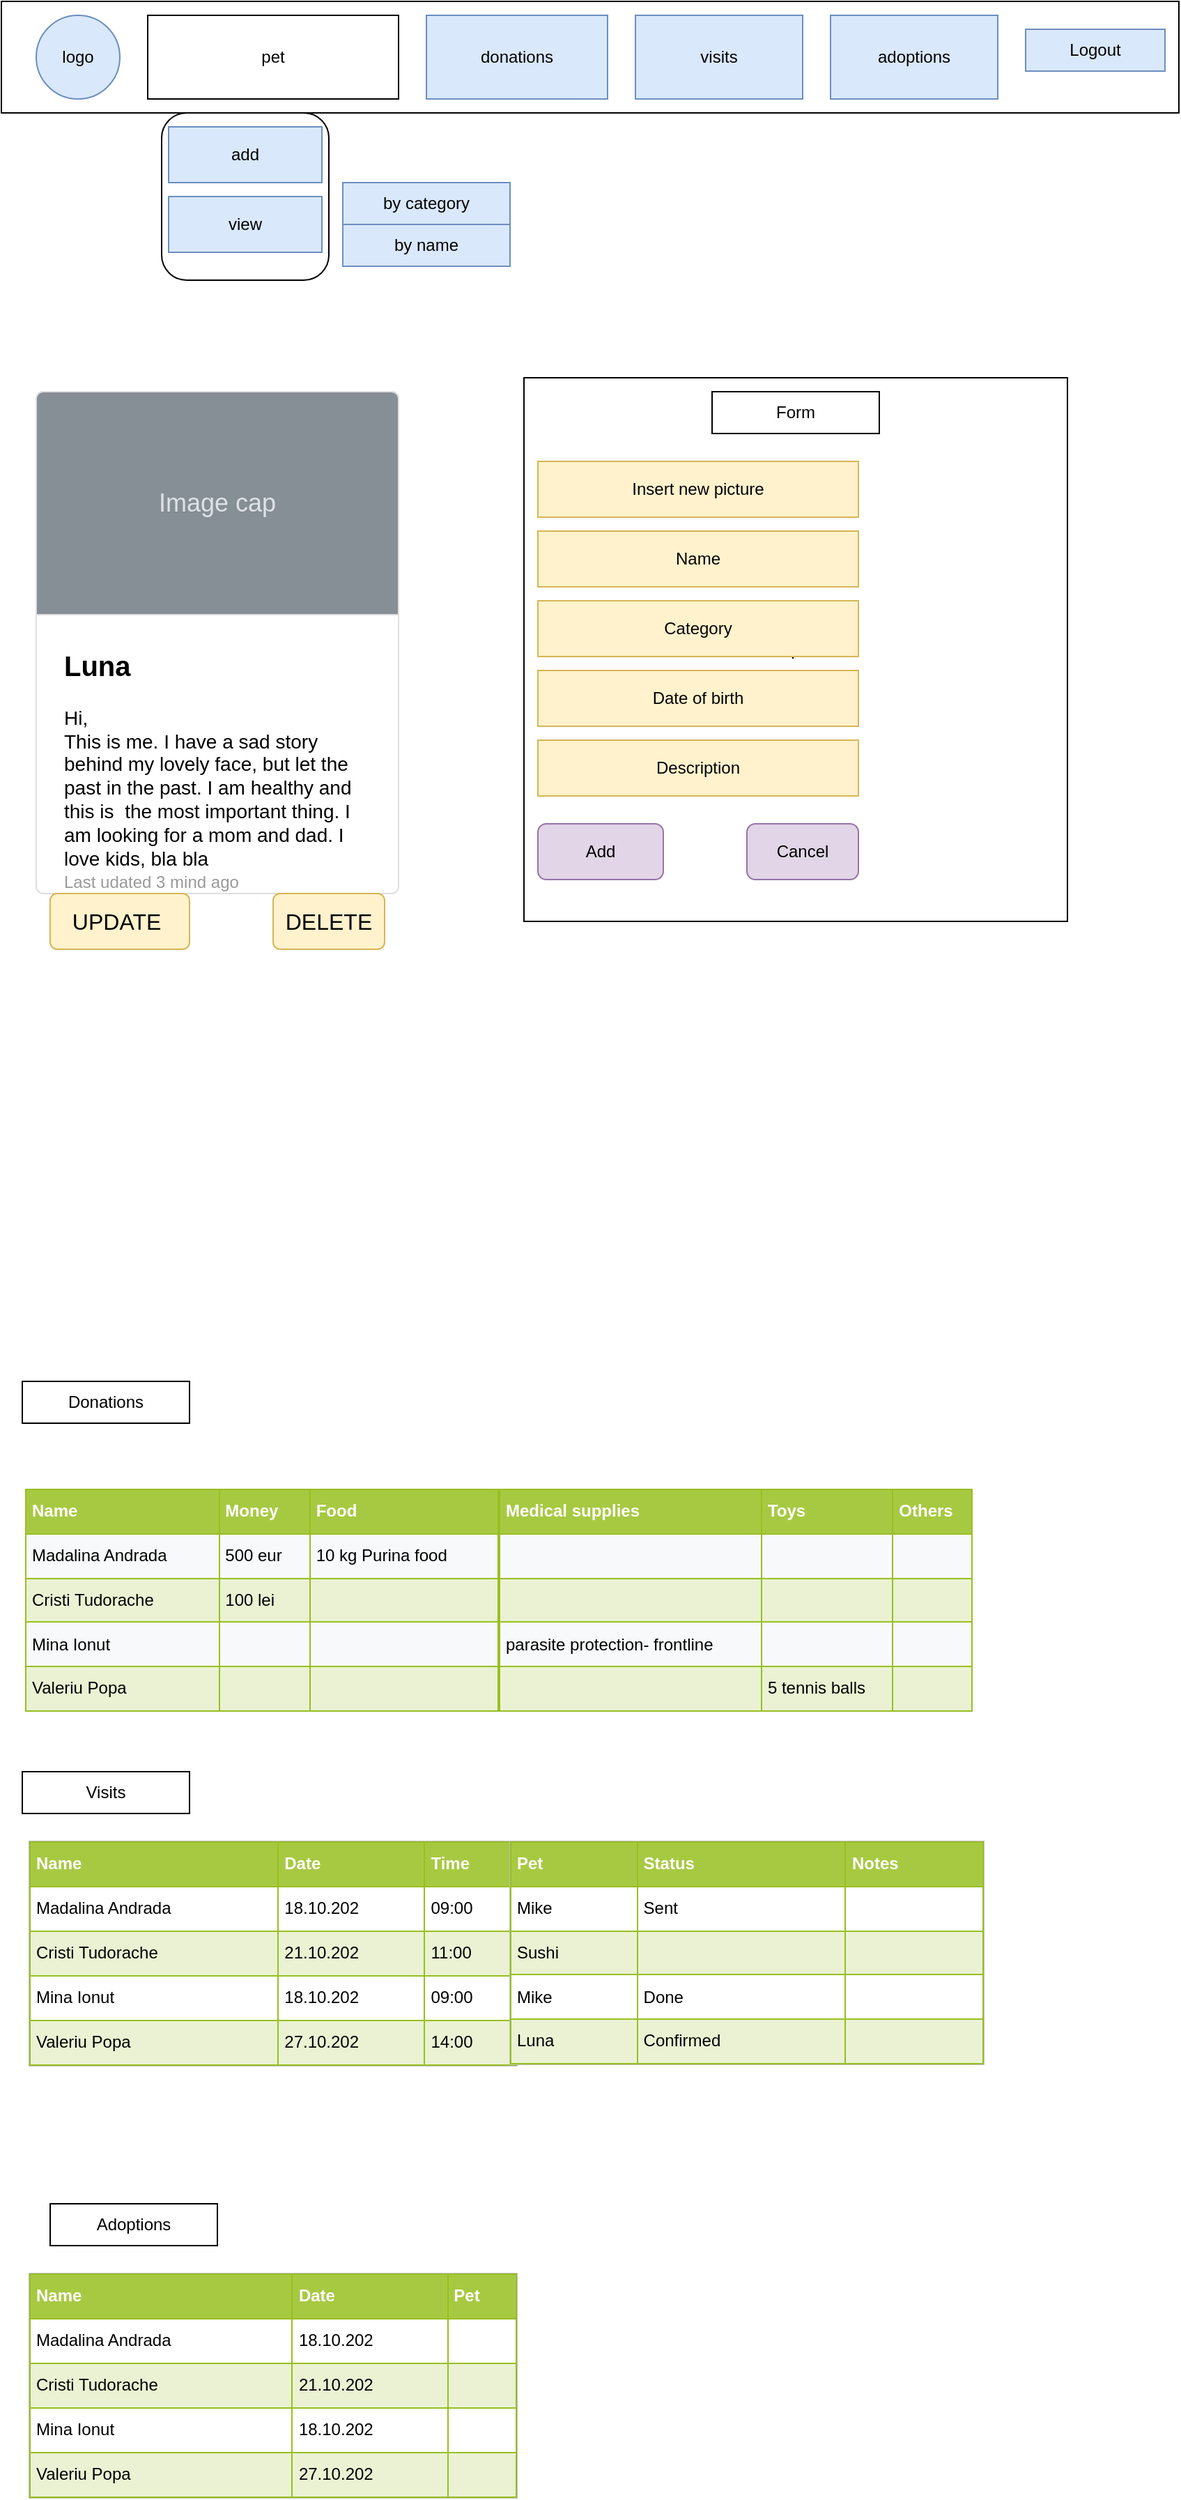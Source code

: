 <mxfile version="14.7.4" type="embed"><diagram id="7r7u67jY_-XH5JcdLRyX" name="Page-1"><mxGraphModel dx="1275" dy="456" grid="1" gridSize="10" guides="1" tooltips="1" connect="1" arrows="1" fold="1" page="1" pageScale="1" pageWidth="850" pageHeight="1100" math="0" shadow="0"><root><mxCell id="0"/><mxCell id="1" parent="0"/><mxCell id="16" value="" style="rounded=0;whiteSpace=wrap;html=1;align=left;" vertex="1" parent="1"><mxGeometry x="5" y="10" width="845" height="80" as="geometry"/></mxCell><mxCell id="2" value="logo" style="ellipse;whiteSpace=wrap;html=1;fillColor=#dae8fc;strokeColor=#6c8ebf;" vertex="1" parent="1"><mxGeometry x="30" y="20" width="60" height="60" as="geometry"/></mxCell><mxCell id="3" value="pet" style="rounded=0;whiteSpace=wrap;html=1;" vertex="1" parent="1"><mxGeometry x="110" y="20" width="180" height="60" as="geometry"/></mxCell><mxCell id="4" value="" style="rounded=1;whiteSpace=wrap;html=1;" vertex="1" parent="1"><mxGeometry x="120" y="90" width="120" height="120" as="geometry"/></mxCell><mxCell id="5" value="view" style="rounded=0;whiteSpace=wrap;html=1;fillColor=#dae8fc;strokeColor=#6c8ebf;" vertex="1" parent="1"><mxGeometry x="125" y="150" width="110" height="40" as="geometry"/></mxCell><mxCell id="6" value="add" style="rounded=0;whiteSpace=wrap;html=1;fillColor=#dae8fc;strokeColor=#6c8ebf;" vertex="1" parent="1"><mxGeometry x="125" y="100" width="110" height="40" as="geometry"/></mxCell><mxCell id="7" value="donations" style="rounded=0;whiteSpace=wrap;html=1;fillColor=#dae8fc;strokeColor=#6c8ebf;" vertex="1" parent="1"><mxGeometry x="310" y="20" width="130" height="60" as="geometry"/></mxCell><mxCell id="8" style="edgeStyle=orthogonalEdgeStyle;rounded=0;orthogonalLoop=1;jettySize=auto;html=1;exitX=0.5;exitY=1;exitDx=0;exitDy=0;" edge="1" parent="1" source="4" target="4"><mxGeometry relative="1" as="geometry"/></mxCell><mxCell id="9" value="visits" style="rounded=0;whiteSpace=wrap;html=1;fillColor=#dae8fc;strokeColor=#6c8ebf;" vertex="1" parent="1"><mxGeometry x="460" y="20" width="120" height="60" as="geometry"/></mxCell><mxCell id="11" value="Logout" style="rounded=0;whiteSpace=wrap;html=1;fillColor=#dae8fc;strokeColor=#6c8ebf;" vertex="1" parent="1"><mxGeometry x="740" y="30" width="100" height="30" as="geometry"/></mxCell><mxCell id="12" value="by category" style="rounded=0;whiteSpace=wrap;html=1;fillColor=#dae8fc;strokeColor=#6c8ebf;" vertex="1" parent="1"><mxGeometry x="250" y="140" width="120" height="30" as="geometry"/></mxCell><mxCell id="13" value="by name" style="rounded=0;whiteSpace=wrap;html=1;fillColor=#dae8fc;strokeColor=#6c8ebf;" vertex="1" parent="1"><mxGeometry x="250" y="170" width="120" height="30" as="geometry"/></mxCell><mxCell id="15" value="adoptions" style="rounded=0;whiteSpace=wrap;html=1;fillColor=#dae8fc;strokeColor=#6c8ebf;" vertex="1" parent="1"><mxGeometry x="600" y="20" width="120" height="60" as="geometry"/></mxCell><mxCell id="40" value="&lt;table border=&quot;1&quot; width=&quot;100%&quot; cellpadding=&quot;4&quot; style=&quot;width: 100% ; height: 100% ; border-collapse: collapse&quot;&gt;&lt;tbody&gt;&lt;tr style=&quot;background-color: #a7c942 ; color: #ffffff ; border: 1px solid #98bf21&quot;&gt;&lt;th align=&quot;left&quot;&gt;Name&lt;/th&gt;&lt;th align=&quot;left&quot;&gt;Date&lt;/th&gt;&lt;th align=&quot;left&quot;&gt;Time&lt;/th&gt;&lt;/tr&gt;&lt;tr style=&quot;border: 1px solid #98bf21&quot;&gt;&lt;td&gt;Madalina Andrada&lt;/td&gt;&lt;td&gt;18.10.202&lt;/td&gt;&lt;td&gt;09:00&lt;/td&gt;&lt;/tr&gt;&lt;tr style=&quot;background-color: #eaf2d3 ; border: 1px solid #98bf21&quot;&gt;&lt;td&gt;Cristi Tudorache&lt;/td&gt;&lt;td&gt;21.10.202&lt;/td&gt;&lt;td&gt;11:00&lt;/td&gt;&lt;/tr&gt;&lt;tr style=&quot;border: 1px solid #98bf21&quot;&gt;&lt;td&gt;Mina Ionut&lt;/td&gt;&lt;td&gt;18.10.202&lt;/td&gt;&lt;td&gt;09:00&lt;/td&gt;&lt;/tr&gt;&lt;tr style=&quot;background-color: #eaf2d3 ; border: 1px solid #98bf21&quot;&gt;&lt;td&gt;Valeriu Popa&lt;/td&gt;&lt;td&gt;27.10.202&lt;/td&gt;&lt;td&gt;14:00&lt;/td&gt;&lt;/tr&gt;&lt;/tbody&gt;&lt;/table&gt;" style="text;html=1;strokeColor=#c0c0c0;fillColor=#ffffff;overflow=fill;rounded=0;" vertex="1" parent="1"><mxGeometry x="25" y="1330" width="350" height="161" as="geometry"/></mxCell><mxCell id="41" value="&lt;table border=&quot;1&quot; width=&quot;100%&quot; cellpadding=&quot;4&quot; style=&quot;width: 100% ; height: 100% ; border-collapse: collapse&quot;&gt;&lt;tbody&gt;&lt;tr style=&quot;background-color: #a7c942 ; color: #ffffff ; border: 1px solid #98bf21&quot;&gt;&lt;th align=&quot;left&quot;&gt;Pet&lt;/th&gt;&lt;th align=&quot;left&quot;&gt;Status&lt;/th&gt;&lt;th align=&quot;left&quot;&gt;Notes&lt;/th&gt;&lt;/tr&gt;&lt;tr style=&quot;border: 1px solid #98bf21&quot;&gt;&lt;td&gt;Mike&amp;nbsp;&lt;/td&gt;&lt;td&gt;Sent&lt;/td&gt;&lt;td&gt;&lt;/td&gt;&lt;/tr&gt;&lt;tr style=&quot;background-color: #eaf2d3 ; border: 1px solid #98bf21&quot;&gt;&lt;td&gt;Sushi&lt;/td&gt;&lt;td&gt;&lt;span style=&quot;color: rgba(0 , 0 , 0 , 0) ; font-family: monospace ; font-size: 0px ; background-color: rgb(248 , 249 , 250)&quot;&gt;%3CmxGraphModel%3E%3Croot%3E%3CmxCell%20id%3D%220%22%2F%3E%3CmxCell%20id%3D%221%22%20parent%3D%220%22%2F%3E%3CmxCell%20id%3D%222%22%20value%3D%22Success%22%20style%3D%22html%3D1%3Bshadow%3D0%3Bdashed%3D0%3Bshape%3Dmxgraph.bootstrap.rrect%3BrSize%3D5%3BstrokeColor%3Dnone%3BstrokeWidth%3D1%3BfillColor%3D%2333A64C%3BfontColor%3D%23FFFFFF%3BwhiteSpace%3Dwrap%3Balign%3Dcenter%3BverticalAlign%3Dmiddle%3BspacingLeft%3D0%3BfontStyle%3D0%3BfontSize%3D16%3Bspacing%3D5%3B%22%20vertex%3D%221%22%20parent%3D%221%22%3E%3CmxGeometry%20x%3D%22500%22%20y%3D%221050%22%20width%3D%2260%22%20height%3D%2220%22%20as%3D%22geometry%22%2F%3E%3C%2FmxCell%3E%3C%2Froot%3E%3C%2FmxGraphModel%3EconfirmeVC&lt;/span&gt;&lt;/td&gt;&lt;td&gt;&lt;br&gt;&lt;/td&gt;&lt;/tr&gt;&lt;tr style=&quot;border: 1px solid #98bf21&quot;&gt;&lt;td&gt;Mike&lt;/td&gt;&lt;td&gt;Done&lt;/td&gt;&lt;td&gt;&lt;br&gt;&lt;/td&gt;&lt;/tr&gt;&lt;tr style=&quot;background-color: #eaf2d3 ; border: 1px solid #98bf21&quot;&gt;&lt;td&gt;Luna&lt;/td&gt;&lt;td&gt;Confirmed&lt;/td&gt;&lt;td&gt;&lt;br&gt;&lt;/td&gt;&lt;/tr&gt;&lt;/tbody&gt;&lt;/table&gt;" style="text;html=1;strokeColor=#c0c0c0;fillColor=#ffffff;overflow=fill;rounded=0;" vertex="1" parent="1"><mxGeometry x="370" y="1330" width="340" height="160" as="geometry"/></mxCell><mxCell id="42" value="Visits" style="whiteSpace=wrap;html=1;" vertex="1" parent="1"><mxGeometry x="20" y="1280" width="120" height="30" as="geometry"/></mxCell><mxCell id="44" value="&lt;table border=&quot;1&quot; width=&quot;100%&quot; cellpadding=&quot;4&quot; style=&quot;color: rgb(0 , 0 , 0) ; font-family: &amp;#34;helvetica&amp;#34; ; font-size: 12px ; font-style: normal ; font-weight: 400 ; letter-spacing: normal ; text-align: left ; text-indent: 0px ; text-transform: none ; word-spacing: 0px ; background-color: rgb(248 , 249 , 250) ; width: 340px ; height: 160px ; border-collapse: collapse&quot;&gt;&lt;tbody&gt;&lt;tr style=&quot;background-color: rgb(167 , 201 , 66) ; color: rgb(255 , 255 , 255) ; border: 1px solid rgb(152 , 191 , 33)&quot;&gt;&lt;th align=&quot;left&quot;&gt;Name&lt;/th&gt;&lt;th align=&quot;left&quot;&gt;Money&lt;/th&gt;&lt;th align=&quot;left&quot;&gt;Food&lt;/th&gt;&lt;/tr&gt;&lt;tr style=&quot;border: 1px solid rgb(152 , 191 , 33)&quot;&gt;&lt;td&gt;Madalina Andrada&lt;/td&gt;&lt;td&gt;500 eur&lt;/td&gt;&lt;td&gt;10 kg Purina food&lt;/td&gt;&lt;/tr&gt;&lt;tr style=&quot;background-color: rgb(234 , 242 , 211) ; border: 1px solid rgb(152 , 191 , 33)&quot;&gt;&lt;td&gt;Cristi Tudorache&lt;/td&gt;&lt;td&gt;100 lei&lt;/td&gt;&lt;td&gt;&lt;br&gt;&lt;/td&gt;&lt;/tr&gt;&lt;tr style=&quot;border: 1px solid rgb(152 , 191 , 33)&quot;&gt;&lt;td&gt;Mina Ionut&lt;/td&gt;&lt;td&gt;&lt;/td&gt;&lt;td&gt;&lt;/td&gt;&lt;/tr&gt;&lt;tr style=&quot;background-color: rgb(234 , 242 , 211) ; border: 1px solid rgb(152 , 191 , 33)&quot;&gt;&lt;td&gt;Valeriu Popa&lt;/td&gt;&lt;td&gt;&lt;/td&gt;&lt;td&gt;&lt;br&gt;&lt;/td&gt;&lt;/tr&gt;&lt;/tbody&gt;&lt;/table&gt;" style="text;whiteSpace=wrap;html=1;" vertex="1" parent="1"><mxGeometry x="20" y="1070" width="370" height="180" as="geometry"/></mxCell><mxCell id="46" value="&lt;table border=&quot;1&quot; width=&quot;100%&quot; cellpadding=&quot;4&quot; style=&quot;color: rgb(0 , 0 , 0) ; font-family: &amp;#34;helvetica&amp;#34; ; font-size: 12px ; font-style: normal ; font-weight: 400 ; letter-spacing: normal ; text-align: left ; text-indent: 0px ; text-transform: none ; word-spacing: 0px ; background-color: rgb(248 , 249 , 250) ; width: 340px ; height: 160px ; border-collapse: collapse&quot;&gt;&lt;tbody&gt;&lt;tr style=&quot;background-color: rgb(167 , 201 , 66) ; color: rgb(255 , 255 , 255) ; border: 1px solid rgb(152 , 191 , 33)&quot;&gt;&lt;th align=&quot;left&quot;&gt;Medical supplies&lt;/th&gt;&lt;th align=&quot;left&quot;&gt;Toys&lt;/th&gt;&lt;th align=&quot;left&quot;&gt;Others&lt;/th&gt;&lt;/tr&gt;&lt;tr style=&quot;border: 1px solid rgb(152 , 191 , 33)&quot;&gt;&lt;td&gt;&lt;br&gt;&lt;/td&gt;&lt;td&gt;&lt;br&gt;&lt;/td&gt;&lt;td&gt;&lt;br&gt;&lt;/td&gt;&lt;/tr&gt;&lt;tr style=&quot;background-color: rgb(234 , 242 , 211) ; border: 1px solid rgb(152 , 191 , 33)&quot;&gt;&lt;td&gt;&lt;br&gt;&lt;/td&gt;&lt;td&gt;&lt;br&gt;&lt;/td&gt;&lt;td&gt;&lt;br&gt;&lt;/td&gt;&lt;/tr&gt;&lt;tr style=&quot;border: 1px solid rgb(152 , 191 , 33)&quot;&gt;&lt;td&gt;parasite protection- frontline&lt;/td&gt;&lt;td&gt;&lt;/td&gt;&lt;td&gt;&lt;/td&gt;&lt;/tr&gt;&lt;tr style=&quot;background-color: rgb(234 , 242 , 211) ; border: 1px solid rgb(152 , 191 , 33)&quot;&gt;&lt;td&gt;&lt;br&gt;&lt;/td&gt;&lt;td&gt;5 tennis balls&lt;/td&gt;&lt;td&gt;&lt;br&gt;&lt;/td&gt;&lt;/tr&gt;&lt;/tbody&gt;&lt;/table&gt;" style="text;whiteSpace=wrap;html=1;" vertex="1" parent="1"><mxGeometry x="360" y="1070" width="370" height="180" as="geometry"/></mxCell><UserObject label="&lt;span style=&quot;font-size: 20px&quot;&gt;&lt;b&gt;Luna&lt;/b&gt;&lt;/span&gt;&lt;br&gt;&lt;br&gt;Hi,&lt;br&gt;This is me. I have a sad story behind my lovely face, but let the past in the past. I am healthy and this is&amp;nbsp; the most important thing. I am looking for a mom and dad. I love kids, bla bla&lt;br&gt;&lt;font color=&quot;#999999&quot; style=&quot;font-size: 12px&quot;&gt;Last udated 3 mind ago&lt;/font&gt;" id="48"><mxCell style="html=1;shadow=0;dashed=0;shape=mxgraph.bootstrap.rrect;rSize=5;strokeColor=#DFDFDF;html=1;whiteSpace=wrap;fillColor=#ffffff;fontColor=#000000;verticalAlign=top;align=left;spacing=20;spacingBottom=0;fontSize=14;spacingTop=160;" vertex="1" parent="1"><mxGeometry x="30" y="290" width="260" height="360" as="geometry"/></mxCell></UserObject><UserObject label="Image cap" link="http://images.unsplash.com/photo-1570824105192-a7bb72b73141?ixlib=rb-1.2.1&amp;q=80&amp;fm=jpg&amp;crop=entropy&amp;cs=tinysrgb&amp;w=1080&amp;fit=max&amp;ixid=eyJhcHBfaWQiOjEyMDd9" id="49"><mxCell style="html=1;shadow=0;dashed=0;shape=mxgraph.bootstrap.topButton;rSize=5;perimeter=none;whiteSpace=wrap;fillColor=#868E96;strokeColor=#DFDFDF;fontColor=#DEE2E6;resizeWidth=1;fontSize=18;" vertex="1" parent="48"><mxGeometry width="260" height="160" relative="1" as="geometry"/></mxCell></UserObject><mxCell id="50" value="UPDATE&amp;nbsp;" style="html=1;shadow=0;dashed=0;shape=mxgraph.bootstrap.rrect;rSize=5;strokeColor=#d6b656;strokeWidth=1;fillColor=#fff2cc;whiteSpace=wrap;align=center;verticalAlign=middle;spacingLeft=0;fontStyle=0;fontSize=16;spacing=5;" vertex="1" parent="1"><mxGeometry x="40" y="650" width="100" height="40" as="geometry"/></mxCell><mxCell id="51" value="DELETE" style="html=1;shadow=0;dashed=0;shape=mxgraph.bootstrap.rrect;rSize=5;strokeColor=#d6b656;strokeWidth=1;fillColor=#fff2cc;whiteSpace=wrap;align=center;verticalAlign=middle;spacingLeft=0;fontStyle=0;fontSize=16;spacing=5;" vertex="1" parent="1"><mxGeometry x="200" y="650" width="80" height="40" as="geometry"/></mxCell><mxCell id="53" value="p&lt;div style=&quot;text-align: justify&quot;&gt;&lt;/div&gt;" style="whiteSpace=wrap;html=1;aspect=fixed;" vertex="1" parent="1"><mxGeometry x="380" y="280" width="390" height="390" as="geometry"/></mxCell><mxCell id="54" value="Insert new picture" style="rounded=0;whiteSpace=wrap;html=1;fillColor=#fff2cc;strokeColor=#d6b656;" vertex="1" parent="1"><mxGeometry x="390" y="340" width="230" height="40" as="geometry"/></mxCell><mxCell id="60" value="Name" style="rounded=0;whiteSpace=wrap;html=1;fillColor=#fff2cc;strokeColor=#d6b656;" vertex="1" parent="1"><mxGeometry x="390" y="390" width="230" height="40" as="geometry"/></mxCell><mxCell id="61" value="Category" style="rounded=0;whiteSpace=wrap;html=1;fillColor=#fff2cc;strokeColor=#d6b656;" vertex="1" parent="1"><mxGeometry x="390" y="440" width="230" height="40" as="geometry"/></mxCell><mxCell id="62" value="Date of birth" style="rounded=0;whiteSpace=wrap;html=1;fillColor=#fff2cc;strokeColor=#d6b656;" vertex="1" parent="1"><mxGeometry x="390" y="490" width="230" height="40" as="geometry"/></mxCell><mxCell id="63" value="Description" style="rounded=0;whiteSpace=wrap;html=1;fillColor=#fff2cc;strokeColor=#d6b656;" vertex="1" parent="1"><mxGeometry x="390" y="540" width="230" height="40" as="geometry"/></mxCell><mxCell id="64" value="Form" style="rounded=0;whiteSpace=wrap;html=1;" vertex="1" parent="1"><mxGeometry x="515" y="290" width="120" height="30" as="geometry"/></mxCell><mxCell id="66" value="Add" style="rounded=1;whiteSpace=wrap;html=1;fillColor=#e1d5e7;strokeColor=#9673a6;" vertex="1" parent="1"><mxGeometry x="390" y="600" width="90" height="40" as="geometry"/></mxCell><mxCell id="67" value="Cancel" style="rounded=1;whiteSpace=wrap;html=1;fillColor=#e1d5e7;strokeColor=#9673a6;" vertex="1" parent="1"><mxGeometry x="540" y="600" width="80" height="40" as="geometry"/></mxCell><mxCell id="69" value="&lt;table border=&quot;1&quot; width=&quot;100%&quot; cellpadding=&quot;4&quot; style=&quot;width: 100% ; height: 100% ; border-collapse: collapse&quot;&gt;&lt;tbody&gt;&lt;tr style=&quot;background-color: #a7c942 ; color: #ffffff ; border: 1px solid #98bf21&quot;&gt;&lt;th align=&quot;left&quot;&gt;Name&lt;/th&gt;&lt;th align=&quot;left&quot;&gt;Date&lt;/th&gt;&lt;th align=&quot;left&quot;&gt;Pet&lt;/th&gt;&lt;/tr&gt;&lt;tr style=&quot;border: 1px solid #98bf21&quot;&gt;&lt;td&gt;Madalina Andrada&lt;/td&gt;&lt;td&gt;18.10.202&lt;/td&gt;&lt;td&gt;&lt;br&gt;&lt;/td&gt;&lt;/tr&gt;&lt;tr style=&quot;background-color: #eaf2d3 ; border: 1px solid #98bf21&quot;&gt;&lt;td&gt;Cristi Tudorache&lt;/td&gt;&lt;td&gt;21.10.202&lt;/td&gt;&lt;td&gt;&lt;br&gt;&lt;/td&gt;&lt;/tr&gt;&lt;tr style=&quot;border: 1px solid #98bf21&quot;&gt;&lt;td&gt;Mina Ionut&lt;/td&gt;&lt;td&gt;18.10.202&lt;/td&gt;&lt;td&gt;&lt;br&gt;&lt;/td&gt;&lt;/tr&gt;&lt;tr style=&quot;background-color: #eaf2d3 ; border: 1px solid #98bf21&quot;&gt;&lt;td&gt;Valeriu Popa&lt;/td&gt;&lt;td&gt;27.10.202&lt;/td&gt;&lt;td&gt;&lt;br&gt;&lt;/td&gt;&lt;/tr&gt;&lt;/tbody&gt;&lt;/table&gt;" style="text;html=1;strokeColor=#c0c0c0;fillColor=#ffffff;overflow=fill;rounded=0;" vertex="1" parent="1"><mxGeometry x="25" y="1640" width="350" height="161" as="geometry"/></mxCell><mxCell id="70" value="Donations" style="whiteSpace=wrap;html=1;" vertex="1" parent="1"><mxGeometry x="20" y="1000" width="120" height="30" as="geometry"/></mxCell><mxCell id="71" value="Adoptions" style="whiteSpace=wrap;html=1;" vertex="1" parent="1"><mxGeometry x="40" y="1590" width="120" height="30" as="geometry"/></mxCell></root></mxGraphModel></diagram></mxfile>